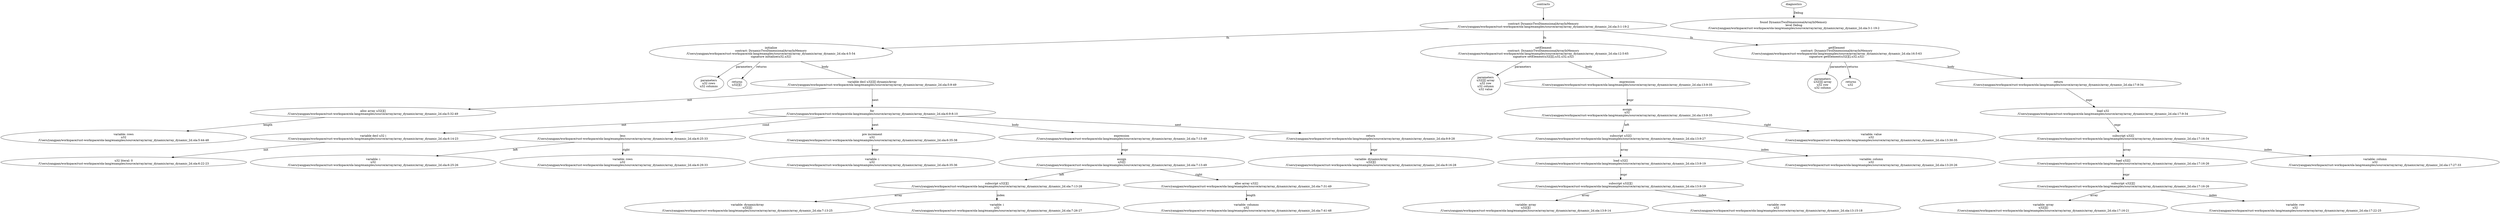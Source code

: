 strict digraph "/Users/yangpan/workspace/rust-workspace/ola-lang/examples/source/array/array_dynamic/array_dynamic_2d.ola" {
	contract [label="contract DynamicTwoDimensionalArrayInMemory\n/Users/yangpan/workspace/rust-workspace/ola-lang/examples/source/array/array_dynamic/array_dynamic_2d.ola:3:1-19:2"]
	initialize [label="initialize\ncontract: DynamicTwoDimensionalArrayInMemory\n/Users/yangpan/workspace/rust-workspace/ola-lang/examples/source/array/array_dynamic/array_dynamic_2d.ola:4:5-54\nsignature initialize(u32,u32)"]
	parameters [label="parameters\nu32 rows\nu32 columns"]
	returns [label="returns\nu32[][] "]
	var_decl [label="variable decl u32[][] dynamicArray\n/Users/yangpan/workspace/rust-workspace/ola-lang/examples/source/array/array_dynamic/array_dynamic_2d.ola:5:9-49"]
	alloc_array [label="alloc array u32[][]\n/Users/yangpan/workspace/rust-workspace/ola-lang/examples/source/array/array_dynamic/array_dynamic_2d.ola:5:32-49"]
	variable [label="variable: rows\nu32\n/Users/yangpan/workspace/rust-workspace/ola-lang/examples/source/array/array_dynamic/array_dynamic_2d.ola:5:44-48"]
	for [label="for\n/Users/yangpan/workspace/rust-workspace/ola-lang/examples/source/array/array_dynamic/array_dynamic_2d.ola:6:9-8:10"]
	var_decl_9 [label="variable decl u32 i\n/Users/yangpan/workspace/rust-workspace/ola-lang/examples/source/array/array_dynamic/array_dynamic_2d.ola:6:14-23"]
	number_literal [label="u32 literal: 0\n/Users/yangpan/workspace/rust-workspace/ola-lang/examples/source/array/array_dynamic/array_dynamic_2d.ola:6:22-23"]
	less [label="less\n/Users/yangpan/workspace/rust-workspace/ola-lang/examples/source/array/array_dynamic/array_dynamic_2d.ola:6:25-33"]
	variable_12 [label="variable: i\nu32\n/Users/yangpan/workspace/rust-workspace/ola-lang/examples/source/array/array_dynamic/array_dynamic_2d.ola:6:25-26"]
	variable_13 [label="variable: rows\nu32\n/Users/yangpan/workspace/rust-workspace/ola-lang/examples/source/array/array_dynamic/array_dynamic_2d.ola:6:29-33"]
	pre_increment [label="pre increment\nu32\n/Users/yangpan/workspace/rust-workspace/ola-lang/examples/source/array/array_dynamic/array_dynamic_2d.ola:6:35-38"]
	variable_15 [label="variable: i\nu32\n/Users/yangpan/workspace/rust-workspace/ola-lang/examples/source/array/array_dynamic/array_dynamic_2d.ola:6:35-36"]
	expr [label="expression\n/Users/yangpan/workspace/rust-workspace/ola-lang/examples/source/array/array_dynamic/array_dynamic_2d.ola:7:13-49"]
	assign [label="assign\nu32[]\n/Users/yangpan/workspace/rust-workspace/ola-lang/examples/source/array/array_dynamic/array_dynamic_2d.ola:7:13-49"]
	subscript [label="subscript u32[][]\n/Users/yangpan/workspace/rust-workspace/ola-lang/examples/source/array/array_dynamic/array_dynamic_2d.ola:7:13-28"]
	variable_19 [label="variable: dynamicArray\nu32[][]\n/Users/yangpan/workspace/rust-workspace/ola-lang/examples/source/array/array_dynamic/array_dynamic_2d.ola:7:13-25"]
	variable_20 [label="variable: i\nu32\n/Users/yangpan/workspace/rust-workspace/ola-lang/examples/source/array/array_dynamic/array_dynamic_2d.ola:7:26-27"]
	alloc_array_21 [label="alloc array u32[]\n/Users/yangpan/workspace/rust-workspace/ola-lang/examples/source/array/array_dynamic/array_dynamic_2d.ola:7:31-49"]
	variable_22 [label="variable: columns\nu32\n/Users/yangpan/workspace/rust-workspace/ola-lang/examples/source/array/array_dynamic/array_dynamic_2d.ola:7:41-48"]
	return [label="return\n/Users/yangpan/workspace/rust-workspace/ola-lang/examples/source/array/array_dynamic/array_dynamic_2d.ola:9:9-28"]
	variable_24 [label="variable: dynamicArray\nu32[][]\n/Users/yangpan/workspace/rust-workspace/ola-lang/examples/source/array/array_dynamic/array_dynamic_2d.ola:9:16-28"]
	setElement [label="setElement\ncontract: DynamicTwoDimensionalArrayInMemory\n/Users/yangpan/workspace/rust-workspace/ola-lang/examples/source/array/array_dynamic/array_dynamic_2d.ola:12:5-65\nsignature setElement(u32[][],u32,u32,u32)"]
	parameters_26 [label="parameters\nu32[][] array\nu32 row\nu32 column\nu32 value"]
	expr_27 [label="expression\n/Users/yangpan/workspace/rust-workspace/ola-lang/examples/source/array/array_dynamic/array_dynamic_2d.ola:13:9-35"]
	assign_28 [label="assign\nu32\n/Users/yangpan/workspace/rust-workspace/ola-lang/examples/source/array/array_dynamic/array_dynamic_2d.ola:13:9-35"]
	subscript_29 [label="subscript u32[]\n/Users/yangpan/workspace/rust-workspace/ola-lang/examples/source/array/array_dynamic/array_dynamic_2d.ola:13:9-27"]
	load [label="load u32[]\n/Users/yangpan/workspace/rust-workspace/ola-lang/examples/source/array/array_dynamic/array_dynamic_2d.ola:13:9-19"]
	subscript_31 [label="subscript u32[][]\n/Users/yangpan/workspace/rust-workspace/ola-lang/examples/source/array/array_dynamic/array_dynamic_2d.ola:13:9-19"]
	variable_32 [label="variable: array\nu32[][]\n/Users/yangpan/workspace/rust-workspace/ola-lang/examples/source/array/array_dynamic/array_dynamic_2d.ola:13:9-14"]
	variable_33 [label="variable: row\nu32\n/Users/yangpan/workspace/rust-workspace/ola-lang/examples/source/array/array_dynamic/array_dynamic_2d.ola:13:15-18"]
	variable_34 [label="variable: column\nu32\n/Users/yangpan/workspace/rust-workspace/ola-lang/examples/source/array/array_dynamic/array_dynamic_2d.ola:13:20-26"]
	variable_35 [label="variable: value\nu32\n/Users/yangpan/workspace/rust-workspace/ola-lang/examples/source/array/array_dynamic/array_dynamic_2d.ola:13:30-35"]
	getElement [label="getElement\ncontract: DynamicTwoDimensionalArrayInMemory\n/Users/yangpan/workspace/rust-workspace/ola-lang/examples/source/array/array_dynamic/array_dynamic_2d.ola:16:5-63\nsignature getElement(u32[][],u32,u32)"]
	parameters_37 [label="parameters\nu32[][] array\nu32 row\nu32 column"]
	returns_38 [label="returns\nu32 "]
	return_39 [label="return\n/Users/yangpan/workspace/rust-workspace/ola-lang/examples/source/array/array_dynamic/array_dynamic_2d.ola:17:9-34"]
	load_40 [label="load u32\n/Users/yangpan/workspace/rust-workspace/ola-lang/examples/source/array/array_dynamic/array_dynamic_2d.ola:17:9-34"]
	subscript_41 [label="subscript u32[]\n/Users/yangpan/workspace/rust-workspace/ola-lang/examples/source/array/array_dynamic/array_dynamic_2d.ola:17:16-34"]
	load_42 [label="load u32[]\n/Users/yangpan/workspace/rust-workspace/ola-lang/examples/source/array/array_dynamic/array_dynamic_2d.ola:17:16-26"]
	subscript_43 [label="subscript u32[][]\n/Users/yangpan/workspace/rust-workspace/ola-lang/examples/source/array/array_dynamic/array_dynamic_2d.ola:17:16-26"]
	variable_44 [label="variable: array\nu32[][]\n/Users/yangpan/workspace/rust-workspace/ola-lang/examples/source/array/array_dynamic/array_dynamic_2d.ola:17:16-21"]
	variable_45 [label="variable: row\nu32\n/Users/yangpan/workspace/rust-workspace/ola-lang/examples/source/array/array_dynamic/array_dynamic_2d.ola:17:22-25"]
	variable_46 [label="variable: column\nu32\n/Users/yangpan/workspace/rust-workspace/ola-lang/examples/source/array/array_dynamic/array_dynamic_2d.ola:17:27-33"]
	diagnostic [label="found DynamicTwoDimensionalArrayInMemory \nlevel Debug\n/Users/yangpan/workspace/rust-workspace/ola-lang/examples/source/array/array_dynamic/array_dynamic_2d.ola:3:1-19:2"]
	contracts -> contract
	contract -> initialize [label="fn"]
	initialize -> parameters [label="parameters"]
	initialize -> returns [label="returns"]
	initialize -> var_decl [label="body"]
	var_decl -> alloc_array [label="init"]
	alloc_array -> variable [label="length"]
	var_decl -> for [label="next"]
	for -> var_decl_9 [label="init"]
	var_decl_9 -> number_literal [label="init"]
	for -> less [label="cond"]
	less -> variable_12 [label="left"]
	less -> variable_13 [label="right"]
	for -> pre_increment [label="next"]
	pre_increment -> variable_15 [label="expr"]
	for -> expr [label="body"]
	expr -> assign [label="expr"]
	assign -> subscript [label="left"]
	subscript -> variable_19 [label="array"]
	subscript -> variable_20 [label="index"]
	assign -> alloc_array_21 [label="right"]
	alloc_array_21 -> variable_22 [label="length"]
	for -> return [label="next"]
	return -> variable_24 [label="expr"]
	contract -> setElement [label="fn"]
	setElement -> parameters_26 [label="parameters"]
	setElement -> expr_27 [label="body"]
	expr_27 -> assign_28 [label="expr"]
	assign_28 -> subscript_29 [label="left"]
	subscript_29 -> load [label="array"]
	load -> subscript_31 [label="expr"]
	subscript_31 -> variable_32 [label="array"]
	subscript_31 -> variable_33 [label="index"]
	subscript_29 -> variable_34 [label="index"]
	assign_28 -> variable_35 [label="right"]
	contract -> getElement [label="fn"]
	getElement -> parameters_37 [label="parameters"]
	getElement -> returns_38 [label="returns"]
	getElement -> return_39 [label="body"]
	return_39 -> load_40 [label="expr"]
	load_40 -> subscript_41 [label="expr"]
	subscript_41 -> load_42 [label="array"]
	load_42 -> subscript_43 [label="expr"]
	subscript_43 -> variable_44 [label="array"]
	subscript_43 -> variable_45 [label="index"]
	subscript_41 -> variable_46 [label="index"]
	diagnostics -> diagnostic [label="Debug"]
}
